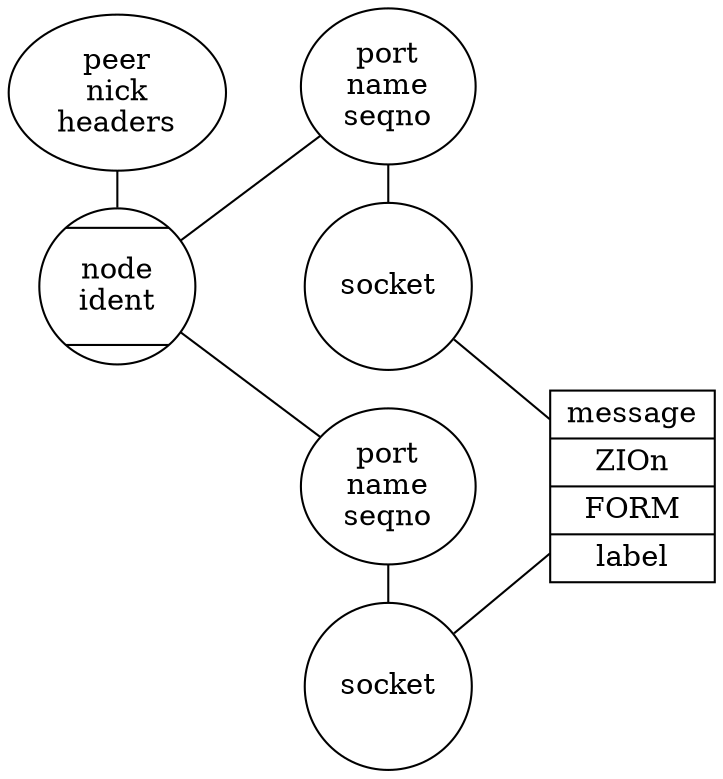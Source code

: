 graph types {
        rankdir=LR
        peer[label="peer\nnick\nheaders"]
        nod[shape=Mcircle,label="node\nident"]
        port1[label="port\nname\nseqno"]
        port2[label="port\nname\nseqno"]
        sock1[label="socket",shape=circle]
        sock2[label="socket",shape=circle]
        msg[shape=record,label="{message}|{ZIOn}|{FORM}|{label}"]

        {rank=same peer nod}
        {rank=same port1 sock1}
        {rank=same port2 sock2}

        peer--nod

        nod--port1--sock1
        nod--port2--sock2

        sock1--msg
        sock2--msg

}
